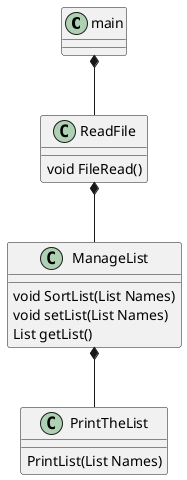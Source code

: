 @startuml
'https://plantuml.com/class-diagram

class main{
}

class ReadFile
{
    void FileRead()
}

ReadFile *-- ManageList

class ManageList
{
    void SortList(List Names)
    void setList(List Names)
    List getList()
}

class PrintTheList
{
    PrintList(List Names)
}

ManageList *-- PrintTheList
main*-- ReadFile



@enduml